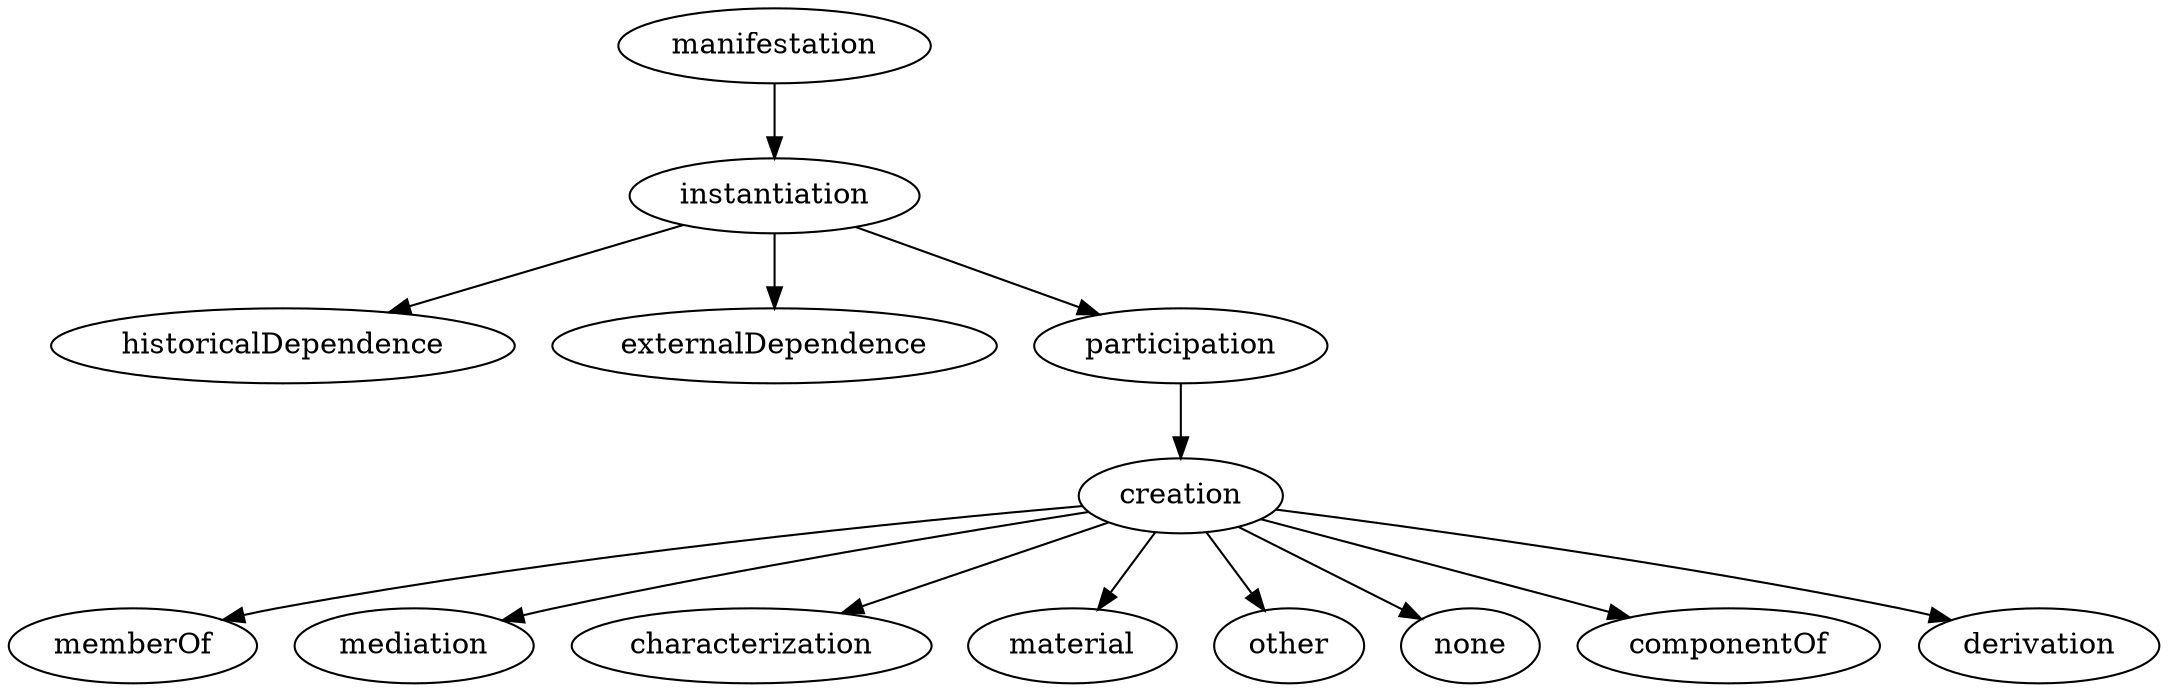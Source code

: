 strict digraph  {
manifestation;
instantiation;
historicalDependence;
externalDependence;
participation;
creation;
memberOf;
mediation;
characterization;
material;
other;
none;
componentOf;
derivation;
manifestation -> instantiation;
instantiation -> historicalDependence;
instantiation -> externalDependence;
instantiation -> participation;
participation -> creation;
creation -> memberOf;
creation -> mediation;
creation -> characterization;
creation -> material;
creation -> other;
creation -> none;
creation -> componentOf;
creation -> derivation;
}
